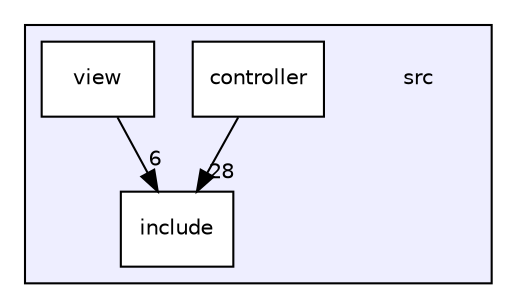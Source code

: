 digraph "src" {
  compound=true
  node [ fontsize="10", fontname="Helvetica"];
  edge [ labelfontsize="10", labelfontname="Helvetica"];
  subgraph clusterdir_68267d1309a1af8e8297ef4c3efbcdba {
    graph [ bgcolor="#eeeeff", pencolor="black", label="" URL="dir_68267d1309a1af8e8297ef4c3efbcdba.html"];
    dir_68267d1309a1af8e8297ef4c3efbcdba [shape=plaintext label="src"];
    dir_41ef5d8a90b9cc03a02949a5c062e6f0 [shape=box label="controller" color="black" fillcolor="white" style="filled" URL="dir_41ef5d8a90b9cc03a02949a5c062e6f0.html"];
    dir_b0856f6b0d80ccb263b2f415c91f9e17 [shape=box label="include" color="black" fillcolor="white" style="filled" URL="dir_b0856f6b0d80ccb263b2f415c91f9e17.html"];
    dir_b39b5091e8d1d2be4b7fc59d57749634 [shape=box label="view" color="black" fillcolor="white" style="filled" URL="dir_b39b5091e8d1d2be4b7fc59d57749634.html"];
  }
  dir_b39b5091e8d1d2be4b7fc59d57749634->dir_b0856f6b0d80ccb263b2f415c91f9e17 [headlabel="6", labeldistance=1.5 headhref="dir_000003_000002.html"];
  dir_41ef5d8a90b9cc03a02949a5c062e6f0->dir_b0856f6b0d80ccb263b2f415c91f9e17 [headlabel="28", labeldistance=1.5 headhref="dir_000001_000002.html"];
}
